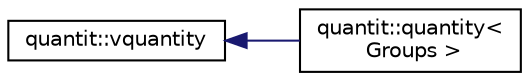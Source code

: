 digraph "Graphical Class Hierarchy"
{
 // LATEX_PDF_SIZE
  edge [fontname="Helvetica",fontsize="10",labelfontname="Helvetica",labelfontsize="10"];
  node [fontname="Helvetica",fontsize="10",shape=record];
  rankdir="LR";
  Node0 [label="quantit::vquantity",height=0.2,width=0.4,color="black", fillcolor="white", style="filled",URL="$classquantit_1_1vquantity.html",tooltip="interface type for the implementation of a any_quantity any_quantity stands for \"composite group\" and..."];
  Node0 -> Node1 [dir="back",color="midnightblue",fontsize="10",style="solid",fontname="Helvetica"];
  Node1 [label="quantit::quantity\<\l Groups \>",height=0.2,width=0.4,color="black", fillcolor="white", style="filled",URL="$classquantit_1_1quantity.html",tooltip="template implementation of the concrete composite group types. This template of class is used by the ..."];
}
